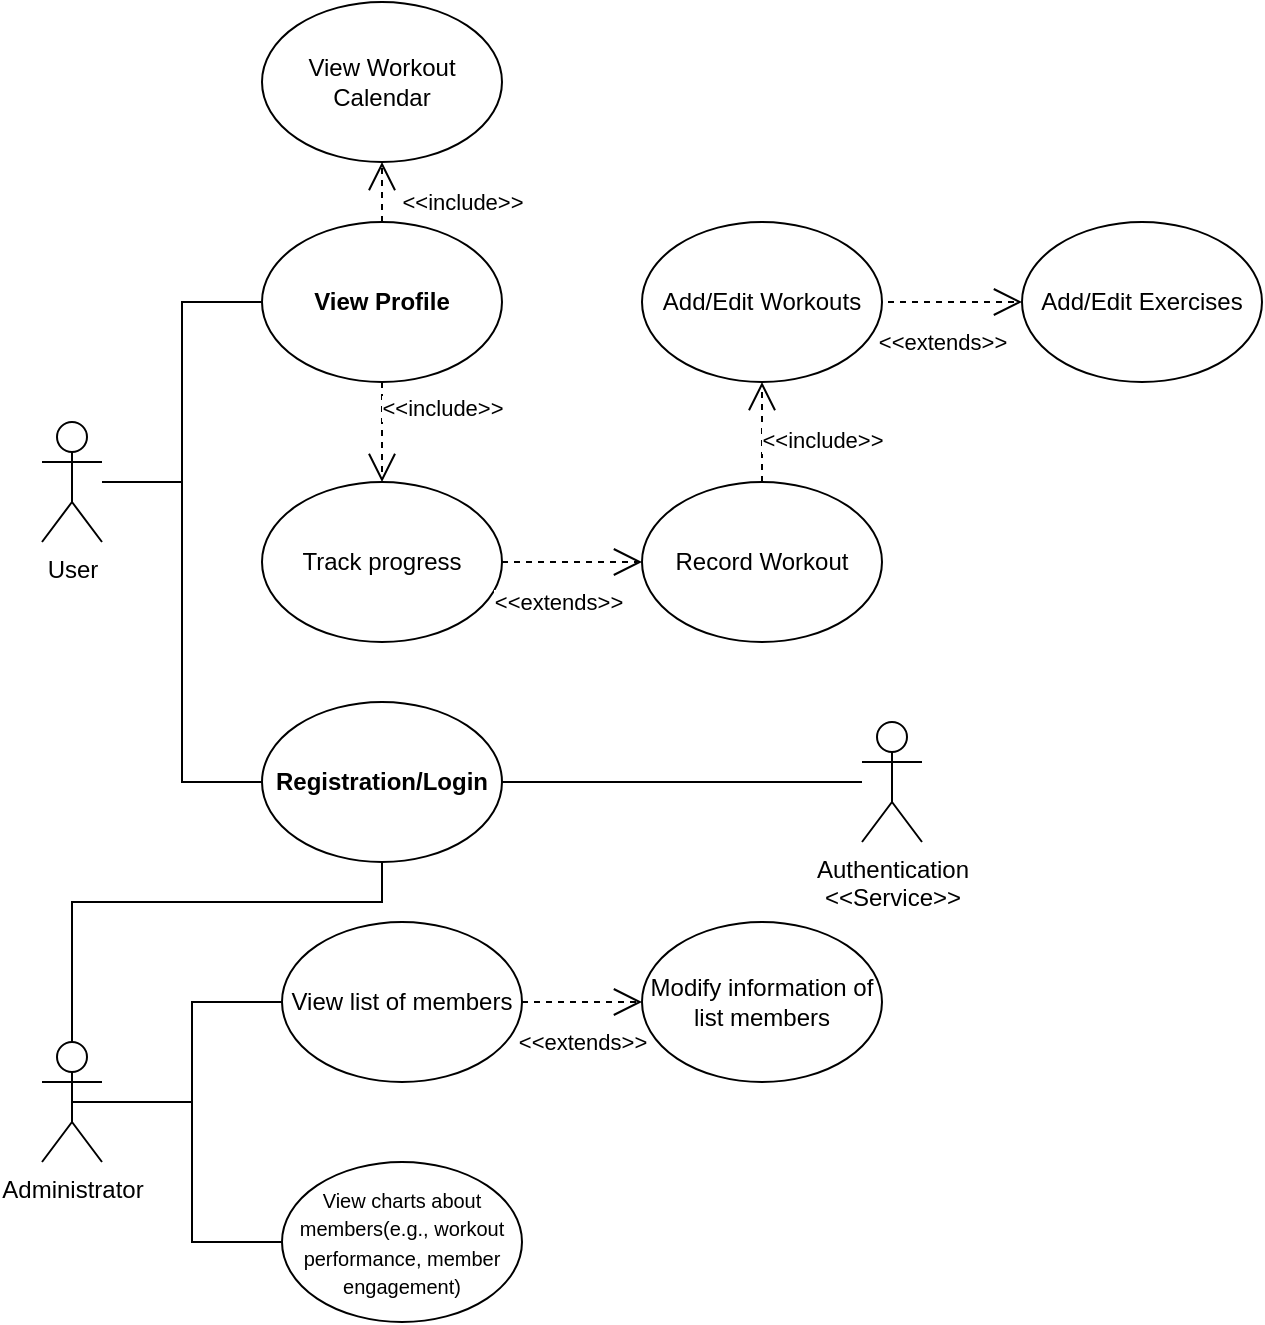 <mxfile version="24.8.4">
  <diagram name="Page-1" id="h-IbNw2euw5WCAHQoLzq">
    <mxGraphModel dx="2074" dy="1106" grid="1" gridSize="10" guides="1" tooltips="1" connect="1" arrows="1" fold="1" page="1" pageScale="1" pageWidth="850" pageHeight="1100" math="0" shadow="0">
      <root>
        <mxCell id="0" />
        <mxCell id="1" parent="0" />
        <mxCell id="zRvJGApe3J_LtBxNdUzp-1" value="User" style="shape=umlActor;verticalLabelPosition=bottom;verticalAlign=top;html=1;outlineConnect=0;" parent="1" vertex="1">
          <mxGeometry x="120" y="250" width="30" height="60" as="geometry" />
        </mxCell>
        <mxCell id="zRvJGApe3J_LtBxNdUzp-2" value="&lt;b&gt;Registration/Login&lt;/b&gt;" style="ellipse;whiteSpace=wrap;html=1;" parent="1" vertex="1">
          <mxGeometry x="230" y="390" width="120" height="80" as="geometry" />
        </mxCell>
        <mxCell id="zRvJGApe3J_LtBxNdUzp-3" value="View list of members" style="ellipse;whiteSpace=wrap;html=1;" parent="1" vertex="1">
          <mxGeometry x="240" y="500" width="120" height="80" as="geometry" />
        </mxCell>
        <mxCell id="zRvJGApe3J_LtBxNdUzp-4" value="Administrator" style="shape=umlActor;verticalLabelPosition=bottom;verticalAlign=top;html=1;outlineConnect=0;" parent="1" vertex="1">
          <mxGeometry x="120" y="560" width="30" height="60" as="geometry" />
        </mxCell>
        <mxCell id="zRvJGApe3J_LtBxNdUzp-5" value="Authentication&lt;div&gt;&amp;lt;&amp;lt;Service&amp;gt;&amp;gt;&lt;/div&gt;" style="shape=umlActor;verticalLabelPosition=bottom;verticalAlign=top;html=1;outlineConnect=0;" parent="1" vertex="1">
          <mxGeometry x="530" y="400" width="30" height="60" as="geometry" />
        </mxCell>
        <mxCell id="zRvJGApe3J_LtBxNdUzp-6" value="&lt;b&gt;View Profile&lt;/b&gt;" style="ellipse;whiteSpace=wrap;html=1;" parent="1" vertex="1">
          <mxGeometry x="230" y="150" width="120" height="80" as="geometry" />
        </mxCell>
        <mxCell id="zRvJGApe3J_LtBxNdUzp-7" value="Add/Edit Workouts" style="ellipse;whiteSpace=wrap;html=1;" parent="1" vertex="1">
          <mxGeometry x="420" y="150" width="120" height="80" as="geometry" />
        </mxCell>
        <mxCell id="zRvJGApe3J_LtBxNdUzp-8" value="Add/Edit Exercises" style="ellipse;whiteSpace=wrap;html=1;" parent="1" vertex="1">
          <mxGeometry x="610" y="150" width="120" height="80" as="geometry" />
        </mxCell>
        <mxCell id="zRvJGApe3J_LtBxNdUzp-9" value="Track progress" style="ellipse;whiteSpace=wrap;html=1;" parent="1" vertex="1">
          <mxGeometry x="230" y="280" width="120" height="80" as="geometry" />
        </mxCell>
        <mxCell id="zRvJGApe3J_LtBxNdUzp-10" value="View Workout Calendar" style="ellipse;whiteSpace=wrap;html=1;" parent="1" vertex="1">
          <mxGeometry x="230" y="40" width="120" height="80" as="geometry" />
        </mxCell>
        <mxCell id="zRvJGApe3J_LtBxNdUzp-11" value="Modify information of list members" style="ellipse;whiteSpace=wrap;html=1;" parent="1" vertex="1">
          <mxGeometry x="420" y="500" width="120" height="80" as="geometry" />
        </mxCell>
        <mxCell id="zRvJGApe3J_LtBxNdUzp-12" value="&lt;font style=&quot;font-size: 10px;&quot;&gt;View charts about members(e.g., workout performance, member engagement)&lt;/font&gt;" style="ellipse;whiteSpace=wrap;html=1;" parent="1" vertex="1">
          <mxGeometry x="240" y="620" width="120" height="80" as="geometry" />
        </mxCell>
        <mxCell id="zRvJGApe3J_LtBxNdUzp-14" value="" style="endArrow=none;html=1;edgeStyle=orthogonalEdgeStyle;rounded=0;entryX=0;entryY=0.5;entryDx=0;entryDy=0;" parent="1" source="zRvJGApe3J_LtBxNdUzp-1" target="zRvJGApe3J_LtBxNdUzp-6" edge="1">
          <mxGeometry relative="1" as="geometry">
            <mxPoint x="310" y="400" as="sourcePoint" />
            <mxPoint x="480" y="420" as="targetPoint" />
          </mxGeometry>
        </mxCell>
        <mxCell id="zRvJGApe3J_LtBxNdUzp-17" value="" style="endArrow=none;html=1;edgeStyle=orthogonalEdgeStyle;rounded=0;entryX=0;entryY=0.5;entryDx=0;entryDy=0;" parent="1" source="zRvJGApe3J_LtBxNdUzp-1" target="zRvJGApe3J_LtBxNdUzp-2" edge="1">
          <mxGeometry relative="1" as="geometry">
            <mxPoint x="160" y="290" as="sourcePoint" />
            <mxPoint x="240" y="200" as="targetPoint" />
          </mxGeometry>
        </mxCell>
        <mxCell id="zRvJGApe3J_LtBxNdUzp-18" value="" style="endArrow=none;html=1;edgeStyle=orthogonalEdgeStyle;rounded=0;exitX=0.5;exitY=0.5;exitDx=0;exitDy=0;exitPerimeter=0;" parent="1" source="zRvJGApe3J_LtBxNdUzp-4" target="zRvJGApe3J_LtBxNdUzp-3" edge="1">
          <mxGeometry relative="1" as="geometry">
            <mxPoint x="150" y="550" as="sourcePoint" />
            <mxPoint x="230" y="700" as="targetPoint" />
          </mxGeometry>
        </mxCell>
        <mxCell id="zRvJGApe3J_LtBxNdUzp-21" value="" style="endArrow=none;html=1;edgeStyle=orthogonalEdgeStyle;rounded=0;" parent="1" source="zRvJGApe3J_LtBxNdUzp-2" target="zRvJGApe3J_LtBxNdUzp-5" edge="1">
          <mxGeometry relative="1" as="geometry">
            <mxPoint x="160" y="290" as="sourcePoint" />
            <mxPoint x="240" y="440" as="targetPoint" />
          </mxGeometry>
        </mxCell>
        <mxCell id="zRvJGApe3J_LtBxNdUzp-22" value="" style="endArrow=none;html=1;edgeStyle=orthogonalEdgeStyle;rounded=0;exitX=0.5;exitY=0;exitDx=0;exitDy=0;exitPerimeter=0;" parent="1" source="zRvJGApe3J_LtBxNdUzp-4" target="zRvJGApe3J_LtBxNdUzp-2" edge="1">
          <mxGeometry relative="1" as="geometry">
            <mxPoint x="65" y="520.034" as="sourcePoint" />
            <mxPoint x="205" y="450" as="targetPoint" />
            <Array as="points">
              <mxPoint x="135" y="490" />
              <mxPoint x="290" y="490" />
            </Array>
          </mxGeometry>
        </mxCell>
        <mxCell id="zRvJGApe3J_LtBxNdUzp-25" value="" style="endArrow=none;html=1;edgeStyle=orthogonalEdgeStyle;rounded=0;entryX=0;entryY=0.5;entryDx=0;entryDy=0;exitX=0.5;exitY=0.5;exitDx=0;exitDy=0;exitPerimeter=0;" parent="1" source="zRvJGApe3J_LtBxNdUzp-4" target="zRvJGApe3J_LtBxNdUzp-12" edge="1">
          <mxGeometry relative="1" as="geometry">
            <mxPoint x="160" y="560" as="sourcePoint" />
            <mxPoint x="240" y="560" as="targetPoint" />
          </mxGeometry>
        </mxCell>
        <mxCell id="zRvJGApe3J_LtBxNdUzp-26" value="&amp;lt;&amp;lt;include&amp;gt;&amp;gt;" style="endArrow=open;endSize=12;dashed=1;html=1;rounded=0;exitX=0.5;exitY=0;exitDx=0;exitDy=0;entryX=0.5;entryY=1;entryDx=0;entryDy=0;" parent="1" source="zRvJGApe3J_LtBxNdUzp-6" target="zRvJGApe3J_LtBxNdUzp-10" edge="1">
          <mxGeometry x="-0.333" y="-40" width="160" relative="1" as="geometry">
            <mxPoint x="310" y="400" as="sourcePoint" />
            <mxPoint x="470" y="400" as="targetPoint" />
            <mxPoint as="offset" />
          </mxGeometry>
        </mxCell>
        <mxCell id="zRvJGApe3J_LtBxNdUzp-32" value="&amp;lt;&amp;lt;extends&amp;gt;&amp;gt;" style="endArrow=open;endSize=12;dashed=1;html=1;rounded=0;exitX=1;exitY=0.5;exitDx=0;exitDy=0;entryX=0;entryY=0.5;entryDx=0;entryDy=0;" parent="1" source="zRvJGApe3J_LtBxNdUzp-3" target="zRvJGApe3J_LtBxNdUzp-11" edge="1">
          <mxGeometry y="-20" width="160" relative="1" as="geometry">
            <mxPoint x="460" y="290" as="sourcePoint" />
            <mxPoint x="460" y="320" as="targetPoint" />
            <mxPoint as="offset" />
          </mxGeometry>
        </mxCell>
        <mxCell id="zRvJGApe3J_LtBxNdUzp-33" value="Record Workout" style="ellipse;whiteSpace=wrap;html=1;" parent="1" vertex="1">
          <mxGeometry x="420" y="280" width="120" height="80" as="geometry" />
        </mxCell>
        <mxCell id="zRvJGApe3J_LtBxNdUzp-34" value="&amp;lt;&amp;lt;include&amp;gt;&amp;gt;" style="endArrow=open;endSize=12;dashed=1;html=1;rounded=0;exitX=0.5;exitY=1;exitDx=0;exitDy=0;entryX=0.5;entryY=0;entryDx=0;entryDy=0;" parent="1" source="zRvJGApe3J_LtBxNdUzp-6" target="zRvJGApe3J_LtBxNdUzp-9" edge="1">
          <mxGeometry x="-0.5" y="30" width="160" relative="1" as="geometry">
            <mxPoint x="300" y="160" as="sourcePoint" />
            <mxPoint x="300" y="130" as="targetPoint" />
            <mxPoint as="offset" />
          </mxGeometry>
        </mxCell>
        <mxCell id="zRvJGApe3J_LtBxNdUzp-35" value="&amp;lt;&amp;lt;extends&amp;gt;&amp;gt;" style="endArrow=open;endSize=12;dashed=1;html=1;rounded=0;exitX=1;exitY=0.5;exitDx=0;exitDy=0;entryX=0;entryY=0.5;entryDx=0;entryDy=0;" parent="1" source="zRvJGApe3J_LtBxNdUzp-9" target="zRvJGApe3J_LtBxNdUzp-33" edge="1">
          <mxGeometry x="-0.207" y="-20" width="160" relative="1" as="geometry">
            <mxPoint x="310" y="170" as="sourcePoint" />
            <mxPoint x="310" y="140" as="targetPoint" />
            <mxPoint as="offset" />
          </mxGeometry>
        </mxCell>
        <mxCell id="zRvJGApe3J_LtBxNdUzp-37" value="&amp;lt;&amp;lt;include&amp;gt;&amp;gt;" style="endArrow=open;endSize=12;dashed=1;html=1;rounded=0;exitX=0.5;exitY=0;exitDx=0;exitDy=0;entryX=0.5;entryY=1;entryDx=0;entryDy=0;" parent="1" source="zRvJGApe3J_LtBxNdUzp-33" target="zRvJGApe3J_LtBxNdUzp-7" edge="1">
          <mxGeometry x="-0.143" y="-30" width="160" relative="1" as="geometry">
            <mxPoint x="320" y="180" as="sourcePoint" />
            <mxPoint x="320" y="150" as="targetPoint" />
            <mxPoint as="offset" />
          </mxGeometry>
        </mxCell>
        <mxCell id="zRvJGApe3J_LtBxNdUzp-38" value="&amp;lt;&amp;lt;extends&amp;gt;&amp;gt;" style="endArrow=open;endSize=12;dashed=1;html=1;rounded=0;entryX=0;entryY=0.5;entryDx=0;entryDy=0;" parent="1" target="zRvJGApe3J_LtBxNdUzp-8" edge="1">
          <mxGeometry x="-0.194" y="-20" width="160" relative="1" as="geometry">
            <mxPoint x="543" y="190" as="sourcePoint" />
            <mxPoint x="490" y="240" as="targetPoint" />
            <mxPoint as="offset" />
          </mxGeometry>
        </mxCell>
      </root>
    </mxGraphModel>
  </diagram>
</mxfile>
